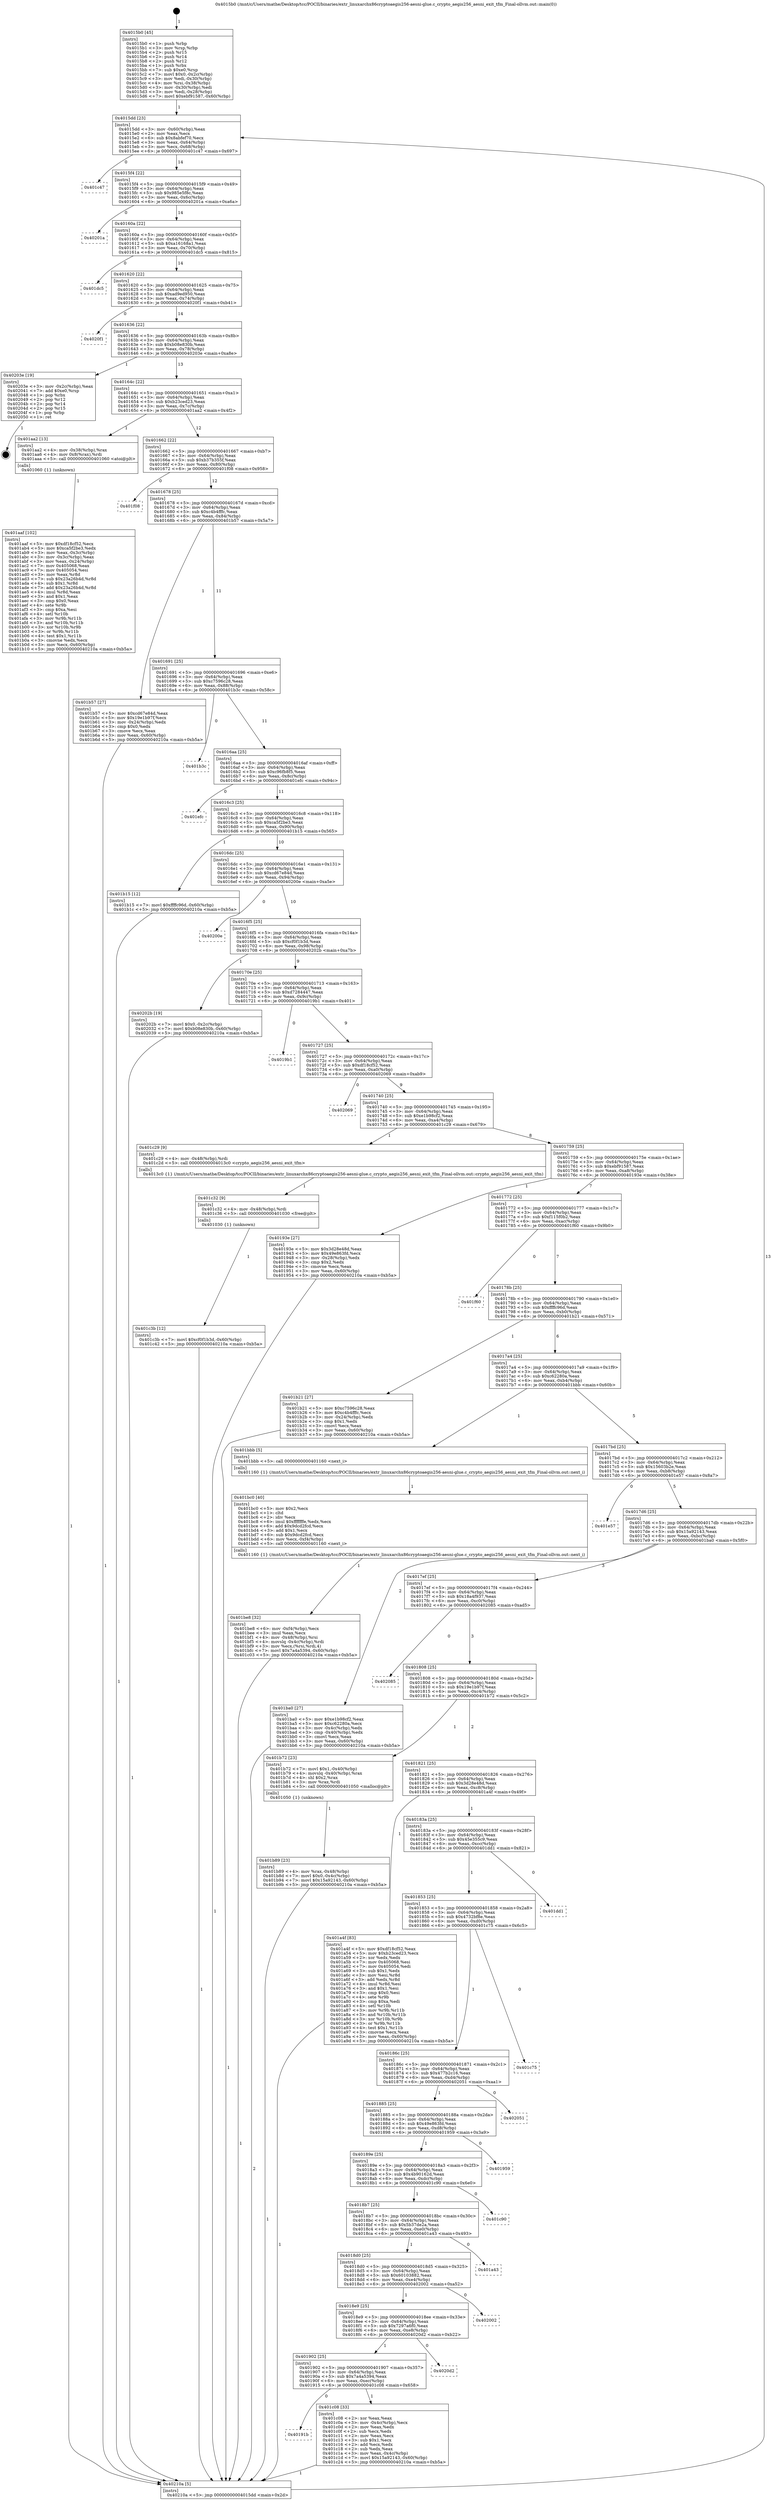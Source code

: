 digraph "0x4015b0" {
  label = "0x4015b0 (/mnt/c/Users/mathe/Desktop/tcc/POCII/binaries/extr_linuxarchx86cryptoaegis256-aesni-glue.c_crypto_aegis256_aesni_exit_tfm_Final-ollvm.out::main(0))"
  labelloc = "t"
  node[shape=record]

  Entry [label="",width=0.3,height=0.3,shape=circle,fillcolor=black,style=filled]
  "0x4015dd" [label="{
     0x4015dd [23]\l
     | [instrs]\l
     &nbsp;&nbsp;0x4015dd \<+3\>: mov -0x60(%rbp),%eax\l
     &nbsp;&nbsp;0x4015e0 \<+2\>: mov %eax,%ecx\l
     &nbsp;&nbsp;0x4015e2 \<+6\>: sub $0x8abfef70,%ecx\l
     &nbsp;&nbsp;0x4015e8 \<+3\>: mov %eax,-0x64(%rbp)\l
     &nbsp;&nbsp;0x4015eb \<+3\>: mov %ecx,-0x68(%rbp)\l
     &nbsp;&nbsp;0x4015ee \<+6\>: je 0000000000401c47 \<main+0x697\>\l
  }"]
  "0x401c47" [label="{
     0x401c47\l
  }", style=dashed]
  "0x4015f4" [label="{
     0x4015f4 [22]\l
     | [instrs]\l
     &nbsp;&nbsp;0x4015f4 \<+5\>: jmp 00000000004015f9 \<main+0x49\>\l
     &nbsp;&nbsp;0x4015f9 \<+3\>: mov -0x64(%rbp),%eax\l
     &nbsp;&nbsp;0x4015fc \<+5\>: sub $0x985e5f8c,%eax\l
     &nbsp;&nbsp;0x401601 \<+3\>: mov %eax,-0x6c(%rbp)\l
     &nbsp;&nbsp;0x401604 \<+6\>: je 000000000040201a \<main+0xa6a\>\l
  }"]
  Exit [label="",width=0.3,height=0.3,shape=circle,fillcolor=black,style=filled,peripheries=2]
  "0x40201a" [label="{
     0x40201a\l
  }", style=dashed]
  "0x40160a" [label="{
     0x40160a [22]\l
     | [instrs]\l
     &nbsp;&nbsp;0x40160a \<+5\>: jmp 000000000040160f \<main+0x5f\>\l
     &nbsp;&nbsp;0x40160f \<+3\>: mov -0x64(%rbp),%eax\l
     &nbsp;&nbsp;0x401612 \<+5\>: sub $0xa16168a1,%eax\l
     &nbsp;&nbsp;0x401617 \<+3\>: mov %eax,-0x70(%rbp)\l
     &nbsp;&nbsp;0x40161a \<+6\>: je 0000000000401dc5 \<main+0x815\>\l
  }"]
  "0x401c3b" [label="{
     0x401c3b [12]\l
     | [instrs]\l
     &nbsp;&nbsp;0x401c3b \<+7\>: movl $0xcf0f1b3d,-0x60(%rbp)\l
     &nbsp;&nbsp;0x401c42 \<+5\>: jmp 000000000040210a \<main+0xb5a\>\l
  }"]
  "0x401dc5" [label="{
     0x401dc5\l
  }", style=dashed]
  "0x401620" [label="{
     0x401620 [22]\l
     | [instrs]\l
     &nbsp;&nbsp;0x401620 \<+5\>: jmp 0000000000401625 \<main+0x75\>\l
     &nbsp;&nbsp;0x401625 \<+3\>: mov -0x64(%rbp),%eax\l
     &nbsp;&nbsp;0x401628 \<+5\>: sub $0xad9ed950,%eax\l
     &nbsp;&nbsp;0x40162d \<+3\>: mov %eax,-0x74(%rbp)\l
     &nbsp;&nbsp;0x401630 \<+6\>: je 00000000004020f1 \<main+0xb41\>\l
  }"]
  "0x401c32" [label="{
     0x401c32 [9]\l
     | [instrs]\l
     &nbsp;&nbsp;0x401c32 \<+4\>: mov -0x48(%rbp),%rdi\l
     &nbsp;&nbsp;0x401c36 \<+5\>: call 0000000000401030 \<free@plt\>\l
     | [calls]\l
     &nbsp;&nbsp;0x401030 \{1\} (unknown)\l
  }"]
  "0x4020f1" [label="{
     0x4020f1\l
  }", style=dashed]
  "0x401636" [label="{
     0x401636 [22]\l
     | [instrs]\l
     &nbsp;&nbsp;0x401636 \<+5\>: jmp 000000000040163b \<main+0x8b\>\l
     &nbsp;&nbsp;0x40163b \<+3\>: mov -0x64(%rbp),%eax\l
     &nbsp;&nbsp;0x40163e \<+5\>: sub $0xb08e830b,%eax\l
     &nbsp;&nbsp;0x401643 \<+3\>: mov %eax,-0x78(%rbp)\l
     &nbsp;&nbsp;0x401646 \<+6\>: je 000000000040203e \<main+0xa8e\>\l
  }"]
  "0x40191b" [label="{
     0x40191b\l
  }", style=dashed]
  "0x40203e" [label="{
     0x40203e [19]\l
     | [instrs]\l
     &nbsp;&nbsp;0x40203e \<+3\>: mov -0x2c(%rbp),%eax\l
     &nbsp;&nbsp;0x402041 \<+7\>: add $0xe0,%rsp\l
     &nbsp;&nbsp;0x402048 \<+1\>: pop %rbx\l
     &nbsp;&nbsp;0x402049 \<+2\>: pop %r12\l
     &nbsp;&nbsp;0x40204b \<+2\>: pop %r14\l
     &nbsp;&nbsp;0x40204d \<+2\>: pop %r15\l
     &nbsp;&nbsp;0x40204f \<+1\>: pop %rbp\l
     &nbsp;&nbsp;0x402050 \<+1\>: ret\l
  }"]
  "0x40164c" [label="{
     0x40164c [22]\l
     | [instrs]\l
     &nbsp;&nbsp;0x40164c \<+5\>: jmp 0000000000401651 \<main+0xa1\>\l
     &nbsp;&nbsp;0x401651 \<+3\>: mov -0x64(%rbp),%eax\l
     &nbsp;&nbsp;0x401654 \<+5\>: sub $0xb23ced23,%eax\l
     &nbsp;&nbsp;0x401659 \<+3\>: mov %eax,-0x7c(%rbp)\l
     &nbsp;&nbsp;0x40165c \<+6\>: je 0000000000401aa2 \<main+0x4f2\>\l
  }"]
  "0x401c08" [label="{
     0x401c08 [33]\l
     | [instrs]\l
     &nbsp;&nbsp;0x401c08 \<+2\>: xor %eax,%eax\l
     &nbsp;&nbsp;0x401c0a \<+3\>: mov -0x4c(%rbp),%ecx\l
     &nbsp;&nbsp;0x401c0d \<+2\>: mov %eax,%edx\l
     &nbsp;&nbsp;0x401c0f \<+2\>: sub %ecx,%edx\l
     &nbsp;&nbsp;0x401c11 \<+2\>: mov %eax,%ecx\l
     &nbsp;&nbsp;0x401c13 \<+3\>: sub $0x1,%ecx\l
     &nbsp;&nbsp;0x401c16 \<+2\>: add %ecx,%edx\l
     &nbsp;&nbsp;0x401c18 \<+2\>: sub %edx,%eax\l
     &nbsp;&nbsp;0x401c1a \<+3\>: mov %eax,-0x4c(%rbp)\l
     &nbsp;&nbsp;0x401c1d \<+7\>: movl $0x15a92143,-0x60(%rbp)\l
     &nbsp;&nbsp;0x401c24 \<+5\>: jmp 000000000040210a \<main+0xb5a\>\l
  }"]
  "0x401aa2" [label="{
     0x401aa2 [13]\l
     | [instrs]\l
     &nbsp;&nbsp;0x401aa2 \<+4\>: mov -0x38(%rbp),%rax\l
     &nbsp;&nbsp;0x401aa6 \<+4\>: mov 0x8(%rax),%rdi\l
     &nbsp;&nbsp;0x401aaa \<+5\>: call 0000000000401060 \<atoi@plt\>\l
     | [calls]\l
     &nbsp;&nbsp;0x401060 \{1\} (unknown)\l
  }"]
  "0x401662" [label="{
     0x401662 [22]\l
     | [instrs]\l
     &nbsp;&nbsp;0x401662 \<+5\>: jmp 0000000000401667 \<main+0xb7\>\l
     &nbsp;&nbsp;0x401667 \<+3\>: mov -0x64(%rbp),%eax\l
     &nbsp;&nbsp;0x40166a \<+5\>: sub $0xb37b355f,%eax\l
     &nbsp;&nbsp;0x40166f \<+3\>: mov %eax,-0x80(%rbp)\l
     &nbsp;&nbsp;0x401672 \<+6\>: je 0000000000401f08 \<main+0x958\>\l
  }"]
  "0x401902" [label="{
     0x401902 [25]\l
     | [instrs]\l
     &nbsp;&nbsp;0x401902 \<+5\>: jmp 0000000000401907 \<main+0x357\>\l
     &nbsp;&nbsp;0x401907 \<+3\>: mov -0x64(%rbp),%eax\l
     &nbsp;&nbsp;0x40190a \<+5\>: sub $0x7a4a5394,%eax\l
     &nbsp;&nbsp;0x40190f \<+6\>: mov %eax,-0xec(%rbp)\l
     &nbsp;&nbsp;0x401915 \<+6\>: je 0000000000401c08 \<main+0x658\>\l
  }"]
  "0x401f08" [label="{
     0x401f08\l
  }", style=dashed]
  "0x401678" [label="{
     0x401678 [25]\l
     | [instrs]\l
     &nbsp;&nbsp;0x401678 \<+5\>: jmp 000000000040167d \<main+0xcd\>\l
     &nbsp;&nbsp;0x40167d \<+3\>: mov -0x64(%rbp),%eax\l
     &nbsp;&nbsp;0x401680 \<+5\>: sub $0xc4b4fffc,%eax\l
     &nbsp;&nbsp;0x401685 \<+6\>: mov %eax,-0x84(%rbp)\l
     &nbsp;&nbsp;0x40168b \<+6\>: je 0000000000401b57 \<main+0x5a7\>\l
  }"]
  "0x4020d2" [label="{
     0x4020d2\l
  }", style=dashed]
  "0x401b57" [label="{
     0x401b57 [27]\l
     | [instrs]\l
     &nbsp;&nbsp;0x401b57 \<+5\>: mov $0xcd67e84d,%eax\l
     &nbsp;&nbsp;0x401b5c \<+5\>: mov $0x19e1b97f,%ecx\l
     &nbsp;&nbsp;0x401b61 \<+3\>: mov -0x24(%rbp),%edx\l
     &nbsp;&nbsp;0x401b64 \<+3\>: cmp $0x0,%edx\l
     &nbsp;&nbsp;0x401b67 \<+3\>: cmove %ecx,%eax\l
     &nbsp;&nbsp;0x401b6a \<+3\>: mov %eax,-0x60(%rbp)\l
     &nbsp;&nbsp;0x401b6d \<+5\>: jmp 000000000040210a \<main+0xb5a\>\l
  }"]
  "0x401691" [label="{
     0x401691 [25]\l
     | [instrs]\l
     &nbsp;&nbsp;0x401691 \<+5\>: jmp 0000000000401696 \<main+0xe6\>\l
     &nbsp;&nbsp;0x401696 \<+3\>: mov -0x64(%rbp),%eax\l
     &nbsp;&nbsp;0x401699 \<+5\>: sub $0xc7596c28,%eax\l
     &nbsp;&nbsp;0x40169e \<+6\>: mov %eax,-0x88(%rbp)\l
     &nbsp;&nbsp;0x4016a4 \<+6\>: je 0000000000401b3c \<main+0x58c\>\l
  }"]
  "0x4018e9" [label="{
     0x4018e9 [25]\l
     | [instrs]\l
     &nbsp;&nbsp;0x4018e9 \<+5\>: jmp 00000000004018ee \<main+0x33e\>\l
     &nbsp;&nbsp;0x4018ee \<+3\>: mov -0x64(%rbp),%eax\l
     &nbsp;&nbsp;0x4018f1 \<+5\>: sub $0x7297a6f0,%eax\l
     &nbsp;&nbsp;0x4018f6 \<+6\>: mov %eax,-0xe8(%rbp)\l
     &nbsp;&nbsp;0x4018fc \<+6\>: je 00000000004020d2 \<main+0xb22\>\l
  }"]
  "0x401b3c" [label="{
     0x401b3c\l
  }", style=dashed]
  "0x4016aa" [label="{
     0x4016aa [25]\l
     | [instrs]\l
     &nbsp;&nbsp;0x4016aa \<+5\>: jmp 00000000004016af \<main+0xff\>\l
     &nbsp;&nbsp;0x4016af \<+3\>: mov -0x64(%rbp),%eax\l
     &nbsp;&nbsp;0x4016b2 \<+5\>: sub $0xc96fb8f5,%eax\l
     &nbsp;&nbsp;0x4016b7 \<+6\>: mov %eax,-0x8c(%rbp)\l
     &nbsp;&nbsp;0x4016bd \<+6\>: je 0000000000401efc \<main+0x94c\>\l
  }"]
  "0x402002" [label="{
     0x402002\l
  }", style=dashed]
  "0x401efc" [label="{
     0x401efc\l
  }", style=dashed]
  "0x4016c3" [label="{
     0x4016c3 [25]\l
     | [instrs]\l
     &nbsp;&nbsp;0x4016c3 \<+5\>: jmp 00000000004016c8 \<main+0x118\>\l
     &nbsp;&nbsp;0x4016c8 \<+3\>: mov -0x64(%rbp),%eax\l
     &nbsp;&nbsp;0x4016cb \<+5\>: sub $0xca5f2be3,%eax\l
     &nbsp;&nbsp;0x4016d0 \<+6\>: mov %eax,-0x90(%rbp)\l
     &nbsp;&nbsp;0x4016d6 \<+6\>: je 0000000000401b15 \<main+0x565\>\l
  }"]
  "0x4018d0" [label="{
     0x4018d0 [25]\l
     | [instrs]\l
     &nbsp;&nbsp;0x4018d0 \<+5\>: jmp 00000000004018d5 \<main+0x325\>\l
     &nbsp;&nbsp;0x4018d5 \<+3\>: mov -0x64(%rbp),%eax\l
     &nbsp;&nbsp;0x4018d8 \<+5\>: sub $0x60103882,%eax\l
     &nbsp;&nbsp;0x4018dd \<+6\>: mov %eax,-0xe4(%rbp)\l
     &nbsp;&nbsp;0x4018e3 \<+6\>: je 0000000000402002 \<main+0xa52\>\l
  }"]
  "0x401b15" [label="{
     0x401b15 [12]\l
     | [instrs]\l
     &nbsp;&nbsp;0x401b15 \<+7\>: movl $0xffffc96d,-0x60(%rbp)\l
     &nbsp;&nbsp;0x401b1c \<+5\>: jmp 000000000040210a \<main+0xb5a\>\l
  }"]
  "0x4016dc" [label="{
     0x4016dc [25]\l
     | [instrs]\l
     &nbsp;&nbsp;0x4016dc \<+5\>: jmp 00000000004016e1 \<main+0x131\>\l
     &nbsp;&nbsp;0x4016e1 \<+3\>: mov -0x64(%rbp),%eax\l
     &nbsp;&nbsp;0x4016e4 \<+5\>: sub $0xcd67e84d,%eax\l
     &nbsp;&nbsp;0x4016e9 \<+6\>: mov %eax,-0x94(%rbp)\l
     &nbsp;&nbsp;0x4016ef \<+6\>: je 000000000040200e \<main+0xa5e\>\l
  }"]
  "0x401a43" [label="{
     0x401a43\l
  }", style=dashed]
  "0x40200e" [label="{
     0x40200e\l
  }", style=dashed]
  "0x4016f5" [label="{
     0x4016f5 [25]\l
     | [instrs]\l
     &nbsp;&nbsp;0x4016f5 \<+5\>: jmp 00000000004016fa \<main+0x14a\>\l
     &nbsp;&nbsp;0x4016fa \<+3\>: mov -0x64(%rbp),%eax\l
     &nbsp;&nbsp;0x4016fd \<+5\>: sub $0xcf0f1b3d,%eax\l
     &nbsp;&nbsp;0x401702 \<+6\>: mov %eax,-0x98(%rbp)\l
     &nbsp;&nbsp;0x401708 \<+6\>: je 000000000040202b \<main+0xa7b\>\l
  }"]
  "0x4018b7" [label="{
     0x4018b7 [25]\l
     | [instrs]\l
     &nbsp;&nbsp;0x4018b7 \<+5\>: jmp 00000000004018bc \<main+0x30c\>\l
     &nbsp;&nbsp;0x4018bc \<+3\>: mov -0x64(%rbp),%eax\l
     &nbsp;&nbsp;0x4018bf \<+5\>: sub $0x5b37de2a,%eax\l
     &nbsp;&nbsp;0x4018c4 \<+6\>: mov %eax,-0xe0(%rbp)\l
     &nbsp;&nbsp;0x4018ca \<+6\>: je 0000000000401a43 \<main+0x493\>\l
  }"]
  "0x40202b" [label="{
     0x40202b [19]\l
     | [instrs]\l
     &nbsp;&nbsp;0x40202b \<+7\>: movl $0x0,-0x2c(%rbp)\l
     &nbsp;&nbsp;0x402032 \<+7\>: movl $0xb08e830b,-0x60(%rbp)\l
     &nbsp;&nbsp;0x402039 \<+5\>: jmp 000000000040210a \<main+0xb5a\>\l
  }"]
  "0x40170e" [label="{
     0x40170e [25]\l
     | [instrs]\l
     &nbsp;&nbsp;0x40170e \<+5\>: jmp 0000000000401713 \<main+0x163\>\l
     &nbsp;&nbsp;0x401713 \<+3\>: mov -0x64(%rbp),%eax\l
     &nbsp;&nbsp;0x401716 \<+5\>: sub $0xd7284447,%eax\l
     &nbsp;&nbsp;0x40171b \<+6\>: mov %eax,-0x9c(%rbp)\l
     &nbsp;&nbsp;0x401721 \<+6\>: je 00000000004019b1 \<main+0x401\>\l
  }"]
  "0x401c90" [label="{
     0x401c90\l
  }", style=dashed]
  "0x4019b1" [label="{
     0x4019b1\l
  }", style=dashed]
  "0x401727" [label="{
     0x401727 [25]\l
     | [instrs]\l
     &nbsp;&nbsp;0x401727 \<+5\>: jmp 000000000040172c \<main+0x17c\>\l
     &nbsp;&nbsp;0x40172c \<+3\>: mov -0x64(%rbp),%eax\l
     &nbsp;&nbsp;0x40172f \<+5\>: sub $0xdf18cf52,%eax\l
     &nbsp;&nbsp;0x401734 \<+6\>: mov %eax,-0xa0(%rbp)\l
     &nbsp;&nbsp;0x40173a \<+6\>: je 0000000000402069 \<main+0xab9\>\l
  }"]
  "0x40189e" [label="{
     0x40189e [25]\l
     | [instrs]\l
     &nbsp;&nbsp;0x40189e \<+5\>: jmp 00000000004018a3 \<main+0x2f3\>\l
     &nbsp;&nbsp;0x4018a3 \<+3\>: mov -0x64(%rbp),%eax\l
     &nbsp;&nbsp;0x4018a6 \<+5\>: sub $0x4b90162d,%eax\l
     &nbsp;&nbsp;0x4018ab \<+6\>: mov %eax,-0xdc(%rbp)\l
     &nbsp;&nbsp;0x4018b1 \<+6\>: je 0000000000401c90 \<main+0x6e0\>\l
  }"]
  "0x402069" [label="{
     0x402069\l
  }", style=dashed]
  "0x401740" [label="{
     0x401740 [25]\l
     | [instrs]\l
     &nbsp;&nbsp;0x401740 \<+5\>: jmp 0000000000401745 \<main+0x195\>\l
     &nbsp;&nbsp;0x401745 \<+3\>: mov -0x64(%rbp),%eax\l
     &nbsp;&nbsp;0x401748 \<+5\>: sub $0xe1b98cf2,%eax\l
     &nbsp;&nbsp;0x40174d \<+6\>: mov %eax,-0xa4(%rbp)\l
     &nbsp;&nbsp;0x401753 \<+6\>: je 0000000000401c29 \<main+0x679\>\l
  }"]
  "0x401959" [label="{
     0x401959\l
  }", style=dashed]
  "0x401c29" [label="{
     0x401c29 [9]\l
     | [instrs]\l
     &nbsp;&nbsp;0x401c29 \<+4\>: mov -0x48(%rbp),%rdi\l
     &nbsp;&nbsp;0x401c2d \<+5\>: call 00000000004013c0 \<crypto_aegis256_aesni_exit_tfm\>\l
     | [calls]\l
     &nbsp;&nbsp;0x4013c0 \{1\} (/mnt/c/Users/mathe/Desktop/tcc/POCII/binaries/extr_linuxarchx86cryptoaegis256-aesni-glue.c_crypto_aegis256_aesni_exit_tfm_Final-ollvm.out::crypto_aegis256_aesni_exit_tfm)\l
  }"]
  "0x401759" [label="{
     0x401759 [25]\l
     | [instrs]\l
     &nbsp;&nbsp;0x401759 \<+5\>: jmp 000000000040175e \<main+0x1ae\>\l
     &nbsp;&nbsp;0x40175e \<+3\>: mov -0x64(%rbp),%eax\l
     &nbsp;&nbsp;0x401761 \<+5\>: sub $0xebf91587,%eax\l
     &nbsp;&nbsp;0x401766 \<+6\>: mov %eax,-0xa8(%rbp)\l
     &nbsp;&nbsp;0x40176c \<+6\>: je 000000000040193e \<main+0x38e\>\l
  }"]
  "0x401885" [label="{
     0x401885 [25]\l
     | [instrs]\l
     &nbsp;&nbsp;0x401885 \<+5\>: jmp 000000000040188a \<main+0x2da\>\l
     &nbsp;&nbsp;0x40188a \<+3\>: mov -0x64(%rbp),%eax\l
     &nbsp;&nbsp;0x40188d \<+5\>: sub $0x49e863fd,%eax\l
     &nbsp;&nbsp;0x401892 \<+6\>: mov %eax,-0xd8(%rbp)\l
     &nbsp;&nbsp;0x401898 \<+6\>: je 0000000000401959 \<main+0x3a9\>\l
  }"]
  "0x40193e" [label="{
     0x40193e [27]\l
     | [instrs]\l
     &nbsp;&nbsp;0x40193e \<+5\>: mov $0x3d28e48d,%eax\l
     &nbsp;&nbsp;0x401943 \<+5\>: mov $0x49e863fd,%ecx\l
     &nbsp;&nbsp;0x401948 \<+3\>: mov -0x28(%rbp),%edx\l
     &nbsp;&nbsp;0x40194b \<+3\>: cmp $0x2,%edx\l
     &nbsp;&nbsp;0x40194e \<+3\>: cmovne %ecx,%eax\l
     &nbsp;&nbsp;0x401951 \<+3\>: mov %eax,-0x60(%rbp)\l
     &nbsp;&nbsp;0x401954 \<+5\>: jmp 000000000040210a \<main+0xb5a\>\l
  }"]
  "0x401772" [label="{
     0x401772 [25]\l
     | [instrs]\l
     &nbsp;&nbsp;0x401772 \<+5\>: jmp 0000000000401777 \<main+0x1c7\>\l
     &nbsp;&nbsp;0x401777 \<+3\>: mov -0x64(%rbp),%eax\l
     &nbsp;&nbsp;0x40177a \<+5\>: sub $0xf115f0b2,%eax\l
     &nbsp;&nbsp;0x40177f \<+6\>: mov %eax,-0xac(%rbp)\l
     &nbsp;&nbsp;0x401785 \<+6\>: je 0000000000401f60 \<main+0x9b0\>\l
  }"]
  "0x40210a" [label="{
     0x40210a [5]\l
     | [instrs]\l
     &nbsp;&nbsp;0x40210a \<+5\>: jmp 00000000004015dd \<main+0x2d\>\l
  }"]
  "0x4015b0" [label="{
     0x4015b0 [45]\l
     | [instrs]\l
     &nbsp;&nbsp;0x4015b0 \<+1\>: push %rbp\l
     &nbsp;&nbsp;0x4015b1 \<+3\>: mov %rsp,%rbp\l
     &nbsp;&nbsp;0x4015b4 \<+2\>: push %r15\l
     &nbsp;&nbsp;0x4015b6 \<+2\>: push %r14\l
     &nbsp;&nbsp;0x4015b8 \<+2\>: push %r12\l
     &nbsp;&nbsp;0x4015ba \<+1\>: push %rbx\l
     &nbsp;&nbsp;0x4015bb \<+7\>: sub $0xe0,%rsp\l
     &nbsp;&nbsp;0x4015c2 \<+7\>: movl $0x0,-0x2c(%rbp)\l
     &nbsp;&nbsp;0x4015c9 \<+3\>: mov %edi,-0x30(%rbp)\l
     &nbsp;&nbsp;0x4015cc \<+4\>: mov %rsi,-0x38(%rbp)\l
     &nbsp;&nbsp;0x4015d0 \<+3\>: mov -0x30(%rbp),%edi\l
     &nbsp;&nbsp;0x4015d3 \<+3\>: mov %edi,-0x28(%rbp)\l
     &nbsp;&nbsp;0x4015d6 \<+7\>: movl $0xebf91587,-0x60(%rbp)\l
  }"]
  "0x402051" [label="{
     0x402051\l
  }", style=dashed]
  "0x401f60" [label="{
     0x401f60\l
  }", style=dashed]
  "0x40178b" [label="{
     0x40178b [25]\l
     | [instrs]\l
     &nbsp;&nbsp;0x40178b \<+5\>: jmp 0000000000401790 \<main+0x1e0\>\l
     &nbsp;&nbsp;0x401790 \<+3\>: mov -0x64(%rbp),%eax\l
     &nbsp;&nbsp;0x401793 \<+5\>: sub $0xffffc96d,%eax\l
     &nbsp;&nbsp;0x401798 \<+6\>: mov %eax,-0xb0(%rbp)\l
     &nbsp;&nbsp;0x40179e \<+6\>: je 0000000000401b21 \<main+0x571\>\l
  }"]
  "0x40186c" [label="{
     0x40186c [25]\l
     | [instrs]\l
     &nbsp;&nbsp;0x40186c \<+5\>: jmp 0000000000401871 \<main+0x2c1\>\l
     &nbsp;&nbsp;0x401871 \<+3\>: mov -0x64(%rbp),%eax\l
     &nbsp;&nbsp;0x401874 \<+5\>: sub $0x477b2c16,%eax\l
     &nbsp;&nbsp;0x401879 \<+6\>: mov %eax,-0xd4(%rbp)\l
     &nbsp;&nbsp;0x40187f \<+6\>: je 0000000000402051 \<main+0xaa1\>\l
  }"]
  "0x401b21" [label="{
     0x401b21 [27]\l
     | [instrs]\l
     &nbsp;&nbsp;0x401b21 \<+5\>: mov $0xc7596c28,%eax\l
     &nbsp;&nbsp;0x401b26 \<+5\>: mov $0xc4b4fffc,%ecx\l
     &nbsp;&nbsp;0x401b2b \<+3\>: mov -0x24(%rbp),%edx\l
     &nbsp;&nbsp;0x401b2e \<+3\>: cmp $0x1,%edx\l
     &nbsp;&nbsp;0x401b31 \<+3\>: cmovl %ecx,%eax\l
     &nbsp;&nbsp;0x401b34 \<+3\>: mov %eax,-0x60(%rbp)\l
     &nbsp;&nbsp;0x401b37 \<+5\>: jmp 000000000040210a \<main+0xb5a\>\l
  }"]
  "0x4017a4" [label="{
     0x4017a4 [25]\l
     | [instrs]\l
     &nbsp;&nbsp;0x4017a4 \<+5\>: jmp 00000000004017a9 \<main+0x1f9\>\l
     &nbsp;&nbsp;0x4017a9 \<+3\>: mov -0x64(%rbp),%eax\l
     &nbsp;&nbsp;0x4017ac \<+5\>: sub $0xc62280a,%eax\l
     &nbsp;&nbsp;0x4017b1 \<+6\>: mov %eax,-0xb4(%rbp)\l
     &nbsp;&nbsp;0x4017b7 \<+6\>: je 0000000000401bbb \<main+0x60b\>\l
  }"]
  "0x401c75" [label="{
     0x401c75\l
  }", style=dashed]
  "0x401bbb" [label="{
     0x401bbb [5]\l
     | [instrs]\l
     &nbsp;&nbsp;0x401bbb \<+5\>: call 0000000000401160 \<next_i\>\l
     | [calls]\l
     &nbsp;&nbsp;0x401160 \{1\} (/mnt/c/Users/mathe/Desktop/tcc/POCII/binaries/extr_linuxarchx86cryptoaegis256-aesni-glue.c_crypto_aegis256_aesni_exit_tfm_Final-ollvm.out::next_i)\l
  }"]
  "0x4017bd" [label="{
     0x4017bd [25]\l
     | [instrs]\l
     &nbsp;&nbsp;0x4017bd \<+5\>: jmp 00000000004017c2 \<main+0x212\>\l
     &nbsp;&nbsp;0x4017c2 \<+3\>: mov -0x64(%rbp),%eax\l
     &nbsp;&nbsp;0x4017c5 \<+5\>: sub $0x15603b2e,%eax\l
     &nbsp;&nbsp;0x4017ca \<+6\>: mov %eax,-0xb8(%rbp)\l
     &nbsp;&nbsp;0x4017d0 \<+6\>: je 0000000000401e57 \<main+0x8a7\>\l
  }"]
  "0x401853" [label="{
     0x401853 [25]\l
     | [instrs]\l
     &nbsp;&nbsp;0x401853 \<+5\>: jmp 0000000000401858 \<main+0x2a8\>\l
     &nbsp;&nbsp;0x401858 \<+3\>: mov -0x64(%rbp),%eax\l
     &nbsp;&nbsp;0x40185b \<+5\>: sub $0x4732bf8e,%eax\l
     &nbsp;&nbsp;0x401860 \<+6\>: mov %eax,-0xd0(%rbp)\l
     &nbsp;&nbsp;0x401866 \<+6\>: je 0000000000401c75 \<main+0x6c5\>\l
  }"]
  "0x401e57" [label="{
     0x401e57\l
  }", style=dashed]
  "0x4017d6" [label="{
     0x4017d6 [25]\l
     | [instrs]\l
     &nbsp;&nbsp;0x4017d6 \<+5\>: jmp 00000000004017db \<main+0x22b\>\l
     &nbsp;&nbsp;0x4017db \<+3\>: mov -0x64(%rbp),%eax\l
     &nbsp;&nbsp;0x4017de \<+5\>: sub $0x15a92143,%eax\l
     &nbsp;&nbsp;0x4017e3 \<+6\>: mov %eax,-0xbc(%rbp)\l
     &nbsp;&nbsp;0x4017e9 \<+6\>: je 0000000000401ba0 \<main+0x5f0\>\l
  }"]
  "0x401dd1" [label="{
     0x401dd1\l
  }", style=dashed]
  "0x401ba0" [label="{
     0x401ba0 [27]\l
     | [instrs]\l
     &nbsp;&nbsp;0x401ba0 \<+5\>: mov $0xe1b98cf2,%eax\l
     &nbsp;&nbsp;0x401ba5 \<+5\>: mov $0xc62280a,%ecx\l
     &nbsp;&nbsp;0x401baa \<+3\>: mov -0x4c(%rbp),%edx\l
     &nbsp;&nbsp;0x401bad \<+3\>: cmp -0x40(%rbp),%edx\l
     &nbsp;&nbsp;0x401bb0 \<+3\>: cmovl %ecx,%eax\l
     &nbsp;&nbsp;0x401bb3 \<+3\>: mov %eax,-0x60(%rbp)\l
     &nbsp;&nbsp;0x401bb6 \<+5\>: jmp 000000000040210a \<main+0xb5a\>\l
  }"]
  "0x4017ef" [label="{
     0x4017ef [25]\l
     | [instrs]\l
     &nbsp;&nbsp;0x4017ef \<+5\>: jmp 00000000004017f4 \<main+0x244\>\l
     &nbsp;&nbsp;0x4017f4 \<+3\>: mov -0x64(%rbp),%eax\l
     &nbsp;&nbsp;0x4017f7 \<+5\>: sub $0x18a4f937,%eax\l
     &nbsp;&nbsp;0x4017fc \<+6\>: mov %eax,-0xc0(%rbp)\l
     &nbsp;&nbsp;0x401802 \<+6\>: je 0000000000402085 \<main+0xad5\>\l
  }"]
  "0x401be8" [label="{
     0x401be8 [32]\l
     | [instrs]\l
     &nbsp;&nbsp;0x401be8 \<+6\>: mov -0xf4(%rbp),%ecx\l
     &nbsp;&nbsp;0x401bee \<+3\>: imul %eax,%ecx\l
     &nbsp;&nbsp;0x401bf1 \<+4\>: mov -0x48(%rbp),%rsi\l
     &nbsp;&nbsp;0x401bf5 \<+4\>: movslq -0x4c(%rbp),%rdi\l
     &nbsp;&nbsp;0x401bf9 \<+3\>: mov %ecx,(%rsi,%rdi,4)\l
     &nbsp;&nbsp;0x401bfc \<+7\>: movl $0x7a4a5394,-0x60(%rbp)\l
     &nbsp;&nbsp;0x401c03 \<+5\>: jmp 000000000040210a \<main+0xb5a\>\l
  }"]
  "0x402085" [label="{
     0x402085\l
  }", style=dashed]
  "0x401808" [label="{
     0x401808 [25]\l
     | [instrs]\l
     &nbsp;&nbsp;0x401808 \<+5\>: jmp 000000000040180d \<main+0x25d\>\l
     &nbsp;&nbsp;0x40180d \<+3\>: mov -0x64(%rbp),%eax\l
     &nbsp;&nbsp;0x401810 \<+5\>: sub $0x19e1b97f,%eax\l
     &nbsp;&nbsp;0x401815 \<+6\>: mov %eax,-0xc4(%rbp)\l
     &nbsp;&nbsp;0x40181b \<+6\>: je 0000000000401b72 \<main+0x5c2\>\l
  }"]
  "0x401bc0" [label="{
     0x401bc0 [40]\l
     | [instrs]\l
     &nbsp;&nbsp;0x401bc0 \<+5\>: mov $0x2,%ecx\l
     &nbsp;&nbsp;0x401bc5 \<+1\>: cltd\l
     &nbsp;&nbsp;0x401bc6 \<+2\>: idiv %ecx\l
     &nbsp;&nbsp;0x401bc8 \<+6\>: imul $0xfffffffe,%edx,%ecx\l
     &nbsp;&nbsp;0x401bce \<+6\>: add $0x9dcd2fcd,%ecx\l
     &nbsp;&nbsp;0x401bd4 \<+3\>: add $0x1,%ecx\l
     &nbsp;&nbsp;0x401bd7 \<+6\>: sub $0x9dcd2fcd,%ecx\l
     &nbsp;&nbsp;0x401bdd \<+6\>: mov %ecx,-0xf4(%rbp)\l
     &nbsp;&nbsp;0x401be3 \<+5\>: call 0000000000401160 \<next_i\>\l
     | [calls]\l
     &nbsp;&nbsp;0x401160 \{1\} (/mnt/c/Users/mathe/Desktop/tcc/POCII/binaries/extr_linuxarchx86cryptoaegis256-aesni-glue.c_crypto_aegis256_aesni_exit_tfm_Final-ollvm.out::next_i)\l
  }"]
  "0x401b72" [label="{
     0x401b72 [23]\l
     | [instrs]\l
     &nbsp;&nbsp;0x401b72 \<+7\>: movl $0x1,-0x40(%rbp)\l
     &nbsp;&nbsp;0x401b79 \<+4\>: movslq -0x40(%rbp),%rax\l
     &nbsp;&nbsp;0x401b7d \<+4\>: shl $0x2,%rax\l
     &nbsp;&nbsp;0x401b81 \<+3\>: mov %rax,%rdi\l
     &nbsp;&nbsp;0x401b84 \<+5\>: call 0000000000401050 \<malloc@plt\>\l
     | [calls]\l
     &nbsp;&nbsp;0x401050 \{1\} (unknown)\l
  }"]
  "0x401821" [label="{
     0x401821 [25]\l
     | [instrs]\l
     &nbsp;&nbsp;0x401821 \<+5\>: jmp 0000000000401826 \<main+0x276\>\l
     &nbsp;&nbsp;0x401826 \<+3\>: mov -0x64(%rbp),%eax\l
     &nbsp;&nbsp;0x401829 \<+5\>: sub $0x3d28e48d,%eax\l
     &nbsp;&nbsp;0x40182e \<+6\>: mov %eax,-0xc8(%rbp)\l
     &nbsp;&nbsp;0x401834 \<+6\>: je 0000000000401a4f \<main+0x49f\>\l
  }"]
  "0x401b89" [label="{
     0x401b89 [23]\l
     | [instrs]\l
     &nbsp;&nbsp;0x401b89 \<+4\>: mov %rax,-0x48(%rbp)\l
     &nbsp;&nbsp;0x401b8d \<+7\>: movl $0x0,-0x4c(%rbp)\l
     &nbsp;&nbsp;0x401b94 \<+7\>: movl $0x15a92143,-0x60(%rbp)\l
     &nbsp;&nbsp;0x401b9b \<+5\>: jmp 000000000040210a \<main+0xb5a\>\l
  }"]
  "0x401a4f" [label="{
     0x401a4f [83]\l
     | [instrs]\l
     &nbsp;&nbsp;0x401a4f \<+5\>: mov $0xdf18cf52,%eax\l
     &nbsp;&nbsp;0x401a54 \<+5\>: mov $0xb23ced23,%ecx\l
     &nbsp;&nbsp;0x401a59 \<+2\>: xor %edx,%edx\l
     &nbsp;&nbsp;0x401a5b \<+7\>: mov 0x405068,%esi\l
     &nbsp;&nbsp;0x401a62 \<+7\>: mov 0x405054,%edi\l
     &nbsp;&nbsp;0x401a69 \<+3\>: sub $0x1,%edx\l
     &nbsp;&nbsp;0x401a6c \<+3\>: mov %esi,%r8d\l
     &nbsp;&nbsp;0x401a6f \<+3\>: add %edx,%r8d\l
     &nbsp;&nbsp;0x401a72 \<+4\>: imul %r8d,%esi\l
     &nbsp;&nbsp;0x401a76 \<+3\>: and $0x1,%esi\l
     &nbsp;&nbsp;0x401a79 \<+3\>: cmp $0x0,%esi\l
     &nbsp;&nbsp;0x401a7c \<+4\>: sete %r9b\l
     &nbsp;&nbsp;0x401a80 \<+3\>: cmp $0xa,%edi\l
     &nbsp;&nbsp;0x401a83 \<+4\>: setl %r10b\l
     &nbsp;&nbsp;0x401a87 \<+3\>: mov %r9b,%r11b\l
     &nbsp;&nbsp;0x401a8a \<+3\>: and %r10b,%r11b\l
     &nbsp;&nbsp;0x401a8d \<+3\>: xor %r10b,%r9b\l
     &nbsp;&nbsp;0x401a90 \<+3\>: or %r9b,%r11b\l
     &nbsp;&nbsp;0x401a93 \<+4\>: test $0x1,%r11b\l
     &nbsp;&nbsp;0x401a97 \<+3\>: cmovne %ecx,%eax\l
     &nbsp;&nbsp;0x401a9a \<+3\>: mov %eax,-0x60(%rbp)\l
     &nbsp;&nbsp;0x401a9d \<+5\>: jmp 000000000040210a \<main+0xb5a\>\l
  }"]
  "0x40183a" [label="{
     0x40183a [25]\l
     | [instrs]\l
     &nbsp;&nbsp;0x40183a \<+5\>: jmp 000000000040183f \<main+0x28f\>\l
     &nbsp;&nbsp;0x40183f \<+3\>: mov -0x64(%rbp),%eax\l
     &nbsp;&nbsp;0x401842 \<+5\>: sub $0x45e355c9,%eax\l
     &nbsp;&nbsp;0x401847 \<+6\>: mov %eax,-0xcc(%rbp)\l
     &nbsp;&nbsp;0x40184d \<+6\>: je 0000000000401dd1 \<main+0x821\>\l
  }"]
  "0x401aaf" [label="{
     0x401aaf [102]\l
     | [instrs]\l
     &nbsp;&nbsp;0x401aaf \<+5\>: mov $0xdf18cf52,%ecx\l
     &nbsp;&nbsp;0x401ab4 \<+5\>: mov $0xca5f2be3,%edx\l
     &nbsp;&nbsp;0x401ab9 \<+3\>: mov %eax,-0x3c(%rbp)\l
     &nbsp;&nbsp;0x401abc \<+3\>: mov -0x3c(%rbp),%eax\l
     &nbsp;&nbsp;0x401abf \<+3\>: mov %eax,-0x24(%rbp)\l
     &nbsp;&nbsp;0x401ac2 \<+7\>: mov 0x405068,%eax\l
     &nbsp;&nbsp;0x401ac9 \<+7\>: mov 0x405054,%esi\l
     &nbsp;&nbsp;0x401ad0 \<+3\>: mov %eax,%r8d\l
     &nbsp;&nbsp;0x401ad3 \<+7\>: sub $0x23a26b4d,%r8d\l
     &nbsp;&nbsp;0x401ada \<+4\>: sub $0x1,%r8d\l
     &nbsp;&nbsp;0x401ade \<+7\>: add $0x23a26b4d,%r8d\l
     &nbsp;&nbsp;0x401ae5 \<+4\>: imul %r8d,%eax\l
     &nbsp;&nbsp;0x401ae9 \<+3\>: and $0x1,%eax\l
     &nbsp;&nbsp;0x401aec \<+3\>: cmp $0x0,%eax\l
     &nbsp;&nbsp;0x401aef \<+4\>: sete %r9b\l
     &nbsp;&nbsp;0x401af3 \<+3\>: cmp $0xa,%esi\l
     &nbsp;&nbsp;0x401af6 \<+4\>: setl %r10b\l
     &nbsp;&nbsp;0x401afa \<+3\>: mov %r9b,%r11b\l
     &nbsp;&nbsp;0x401afd \<+3\>: and %r10b,%r11b\l
     &nbsp;&nbsp;0x401b00 \<+3\>: xor %r10b,%r9b\l
     &nbsp;&nbsp;0x401b03 \<+3\>: or %r9b,%r11b\l
     &nbsp;&nbsp;0x401b06 \<+4\>: test $0x1,%r11b\l
     &nbsp;&nbsp;0x401b0a \<+3\>: cmovne %edx,%ecx\l
     &nbsp;&nbsp;0x401b0d \<+3\>: mov %ecx,-0x60(%rbp)\l
     &nbsp;&nbsp;0x401b10 \<+5\>: jmp 000000000040210a \<main+0xb5a\>\l
  }"]
  Entry -> "0x4015b0" [label=" 1"]
  "0x4015dd" -> "0x401c47" [label=" 0"]
  "0x4015dd" -> "0x4015f4" [label=" 14"]
  "0x40203e" -> Exit [label=" 1"]
  "0x4015f4" -> "0x40201a" [label=" 0"]
  "0x4015f4" -> "0x40160a" [label=" 14"]
  "0x40202b" -> "0x40210a" [label=" 1"]
  "0x40160a" -> "0x401dc5" [label=" 0"]
  "0x40160a" -> "0x401620" [label=" 14"]
  "0x401c3b" -> "0x40210a" [label=" 1"]
  "0x401620" -> "0x4020f1" [label=" 0"]
  "0x401620" -> "0x401636" [label=" 14"]
  "0x401c32" -> "0x401c3b" [label=" 1"]
  "0x401636" -> "0x40203e" [label=" 1"]
  "0x401636" -> "0x40164c" [label=" 13"]
  "0x401c29" -> "0x401c32" [label=" 1"]
  "0x40164c" -> "0x401aa2" [label=" 1"]
  "0x40164c" -> "0x401662" [label=" 12"]
  "0x401c08" -> "0x40210a" [label=" 1"]
  "0x401662" -> "0x401f08" [label=" 0"]
  "0x401662" -> "0x401678" [label=" 12"]
  "0x401902" -> "0x401c08" [label=" 1"]
  "0x401678" -> "0x401b57" [label=" 1"]
  "0x401678" -> "0x401691" [label=" 11"]
  "0x401902" -> "0x40191b" [label=" 0"]
  "0x401691" -> "0x401b3c" [label=" 0"]
  "0x401691" -> "0x4016aa" [label=" 11"]
  "0x4018e9" -> "0x4020d2" [label=" 0"]
  "0x4016aa" -> "0x401efc" [label=" 0"]
  "0x4016aa" -> "0x4016c3" [label=" 11"]
  "0x4018e9" -> "0x401902" [label=" 1"]
  "0x4016c3" -> "0x401b15" [label=" 1"]
  "0x4016c3" -> "0x4016dc" [label=" 10"]
  "0x4018d0" -> "0x402002" [label=" 0"]
  "0x4016dc" -> "0x40200e" [label=" 0"]
  "0x4016dc" -> "0x4016f5" [label=" 10"]
  "0x4018d0" -> "0x4018e9" [label=" 1"]
  "0x4016f5" -> "0x40202b" [label=" 1"]
  "0x4016f5" -> "0x40170e" [label=" 9"]
  "0x4018b7" -> "0x401a43" [label=" 0"]
  "0x40170e" -> "0x4019b1" [label=" 0"]
  "0x40170e" -> "0x401727" [label=" 9"]
  "0x4018b7" -> "0x4018d0" [label=" 1"]
  "0x401727" -> "0x402069" [label=" 0"]
  "0x401727" -> "0x401740" [label=" 9"]
  "0x40189e" -> "0x401c90" [label=" 0"]
  "0x401740" -> "0x401c29" [label=" 1"]
  "0x401740" -> "0x401759" [label=" 8"]
  "0x40189e" -> "0x4018b7" [label=" 1"]
  "0x401759" -> "0x40193e" [label=" 1"]
  "0x401759" -> "0x401772" [label=" 7"]
  "0x40193e" -> "0x40210a" [label=" 1"]
  "0x4015b0" -> "0x4015dd" [label=" 1"]
  "0x40210a" -> "0x4015dd" [label=" 13"]
  "0x401885" -> "0x401959" [label=" 0"]
  "0x401772" -> "0x401f60" [label=" 0"]
  "0x401772" -> "0x40178b" [label=" 7"]
  "0x401885" -> "0x40189e" [label=" 1"]
  "0x40178b" -> "0x401b21" [label=" 1"]
  "0x40178b" -> "0x4017a4" [label=" 6"]
  "0x40186c" -> "0x402051" [label=" 0"]
  "0x4017a4" -> "0x401bbb" [label=" 1"]
  "0x4017a4" -> "0x4017bd" [label=" 5"]
  "0x40186c" -> "0x401885" [label=" 1"]
  "0x4017bd" -> "0x401e57" [label=" 0"]
  "0x4017bd" -> "0x4017d6" [label=" 5"]
  "0x401853" -> "0x401c75" [label=" 0"]
  "0x4017d6" -> "0x401ba0" [label=" 2"]
  "0x4017d6" -> "0x4017ef" [label=" 3"]
  "0x401853" -> "0x40186c" [label=" 1"]
  "0x4017ef" -> "0x402085" [label=" 0"]
  "0x4017ef" -> "0x401808" [label=" 3"]
  "0x40183a" -> "0x401dd1" [label=" 0"]
  "0x401808" -> "0x401b72" [label=" 1"]
  "0x401808" -> "0x401821" [label=" 2"]
  "0x40183a" -> "0x401853" [label=" 1"]
  "0x401821" -> "0x401a4f" [label=" 1"]
  "0x401821" -> "0x40183a" [label=" 1"]
  "0x401a4f" -> "0x40210a" [label=" 1"]
  "0x401aa2" -> "0x401aaf" [label=" 1"]
  "0x401aaf" -> "0x40210a" [label=" 1"]
  "0x401b15" -> "0x40210a" [label=" 1"]
  "0x401b21" -> "0x40210a" [label=" 1"]
  "0x401b57" -> "0x40210a" [label=" 1"]
  "0x401b72" -> "0x401b89" [label=" 1"]
  "0x401b89" -> "0x40210a" [label=" 1"]
  "0x401ba0" -> "0x40210a" [label=" 2"]
  "0x401bbb" -> "0x401bc0" [label=" 1"]
  "0x401bc0" -> "0x401be8" [label=" 1"]
  "0x401be8" -> "0x40210a" [label=" 1"]
}
